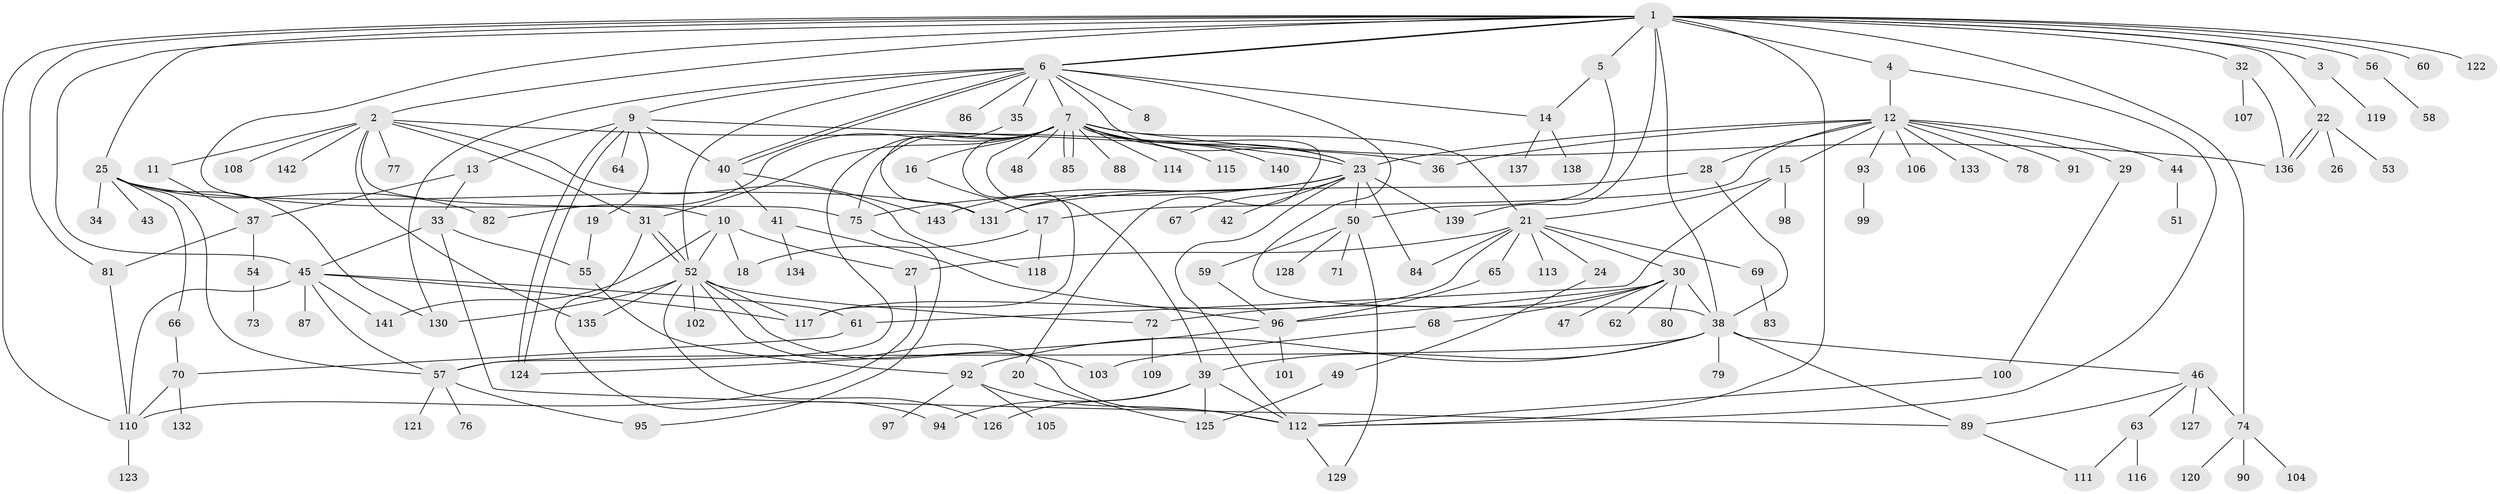 // Generated by graph-tools (version 1.1) at 2025/01/03/09/25 03:01:42]
// undirected, 143 vertices, 221 edges
graph export_dot {
graph [start="1"]
  node [color=gray90,style=filled];
  1;
  2;
  3;
  4;
  5;
  6;
  7;
  8;
  9;
  10;
  11;
  12;
  13;
  14;
  15;
  16;
  17;
  18;
  19;
  20;
  21;
  22;
  23;
  24;
  25;
  26;
  27;
  28;
  29;
  30;
  31;
  32;
  33;
  34;
  35;
  36;
  37;
  38;
  39;
  40;
  41;
  42;
  43;
  44;
  45;
  46;
  47;
  48;
  49;
  50;
  51;
  52;
  53;
  54;
  55;
  56;
  57;
  58;
  59;
  60;
  61;
  62;
  63;
  64;
  65;
  66;
  67;
  68;
  69;
  70;
  71;
  72;
  73;
  74;
  75;
  76;
  77;
  78;
  79;
  80;
  81;
  82;
  83;
  84;
  85;
  86;
  87;
  88;
  89;
  90;
  91;
  92;
  93;
  94;
  95;
  96;
  97;
  98;
  99;
  100;
  101;
  102;
  103;
  104;
  105;
  106;
  107;
  108;
  109;
  110;
  111;
  112;
  113;
  114;
  115;
  116;
  117;
  118;
  119;
  120;
  121;
  122;
  123;
  124;
  125;
  126;
  127;
  128;
  129;
  130;
  131;
  132;
  133;
  134;
  135;
  136;
  137;
  138;
  139;
  140;
  141;
  142;
  143;
  1 -- 2;
  1 -- 3;
  1 -- 4;
  1 -- 5;
  1 -- 6;
  1 -- 6;
  1 -- 10;
  1 -- 22;
  1 -- 25;
  1 -- 32;
  1 -- 38;
  1 -- 45;
  1 -- 56;
  1 -- 60;
  1 -- 74;
  1 -- 81;
  1 -- 110;
  1 -- 112;
  1 -- 122;
  1 -- 139;
  2 -- 11;
  2 -- 23;
  2 -- 31;
  2 -- 75;
  2 -- 77;
  2 -- 108;
  2 -- 118;
  2 -- 135;
  2 -- 142;
  3 -- 119;
  4 -- 12;
  4 -- 112;
  5 -- 14;
  5 -- 50;
  6 -- 7;
  6 -- 8;
  6 -- 9;
  6 -- 14;
  6 -- 23;
  6 -- 35;
  6 -- 38;
  6 -- 40;
  6 -- 40;
  6 -- 52;
  6 -- 86;
  6 -- 130;
  7 -- 16;
  7 -- 20;
  7 -- 21;
  7 -- 23;
  7 -- 31;
  7 -- 39;
  7 -- 48;
  7 -- 57;
  7 -- 75;
  7 -- 82;
  7 -- 85;
  7 -- 85;
  7 -- 88;
  7 -- 114;
  7 -- 115;
  7 -- 117;
  7 -- 136;
  7 -- 140;
  9 -- 13;
  9 -- 19;
  9 -- 36;
  9 -- 40;
  9 -- 64;
  9 -- 124;
  9 -- 124;
  10 -- 18;
  10 -- 27;
  10 -- 52;
  10 -- 141;
  11 -- 37;
  12 -- 15;
  12 -- 17;
  12 -- 23;
  12 -- 28;
  12 -- 29;
  12 -- 36;
  12 -- 44;
  12 -- 78;
  12 -- 91;
  12 -- 93;
  12 -- 106;
  12 -- 133;
  13 -- 33;
  13 -- 37;
  14 -- 137;
  14 -- 138;
  15 -- 21;
  15 -- 61;
  15 -- 98;
  16 -- 17;
  17 -- 18;
  17 -- 118;
  19 -- 55;
  20 -- 125;
  21 -- 24;
  21 -- 27;
  21 -- 30;
  21 -- 65;
  21 -- 69;
  21 -- 84;
  21 -- 113;
  21 -- 117;
  22 -- 26;
  22 -- 53;
  22 -- 136;
  22 -- 136;
  23 -- 42;
  23 -- 50;
  23 -- 67;
  23 -- 75;
  23 -- 84;
  23 -- 112;
  23 -- 131;
  23 -- 139;
  23 -- 143;
  24 -- 49;
  25 -- 34;
  25 -- 43;
  25 -- 57;
  25 -- 66;
  25 -- 82;
  25 -- 130;
  25 -- 131;
  27 -- 110;
  28 -- 38;
  28 -- 131;
  29 -- 100;
  30 -- 38;
  30 -- 47;
  30 -- 62;
  30 -- 68;
  30 -- 72;
  30 -- 80;
  30 -- 96;
  31 -- 52;
  31 -- 52;
  31 -- 94;
  32 -- 107;
  32 -- 136;
  33 -- 45;
  33 -- 55;
  33 -- 89;
  35 -- 131;
  37 -- 54;
  37 -- 81;
  38 -- 39;
  38 -- 46;
  38 -- 57;
  38 -- 79;
  38 -- 89;
  38 -- 92;
  39 -- 94;
  39 -- 112;
  39 -- 125;
  39 -- 126;
  40 -- 41;
  40 -- 143;
  41 -- 96;
  41 -- 134;
  44 -- 51;
  45 -- 57;
  45 -- 61;
  45 -- 87;
  45 -- 110;
  45 -- 117;
  45 -- 141;
  46 -- 63;
  46 -- 74;
  46 -- 89;
  46 -- 127;
  49 -- 125;
  50 -- 59;
  50 -- 71;
  50 -- 128;
  50 -- 129;
  52 -- 72;
  52 -- 102;
  52 -- 103;
  52 -- 112;
  52 -- 117;
  52 -- 126;
  52 -- 130;
  52 -- 135;
  54 -- 73;
  55 -- 92;
  56 -- 58;
  57 -- 76;
  57 -- 95;
  57 -- 121;
  59 -- 96;
  61 -- 70;
  63 -- 111;
  63 -- 116;
  65 -- 96;
  66 -- 70;
  68 -- 103;
  69 -- 83;
  70 -- 110;
  70 -- 132;
  72 -- 109;
  74 -- 90;
  74 -- 104;
  74 -- 120;
  75 -- 95;
  81 -- 110;
  89 -- 111;
  92 -- 97;
  92 -- 105;
  92 -- 112;
  93 -- 99;
  96 -- 101;
  96 -- 124;
  100 -- 112;
  110 -- 123;
  112 -- 129;
}
